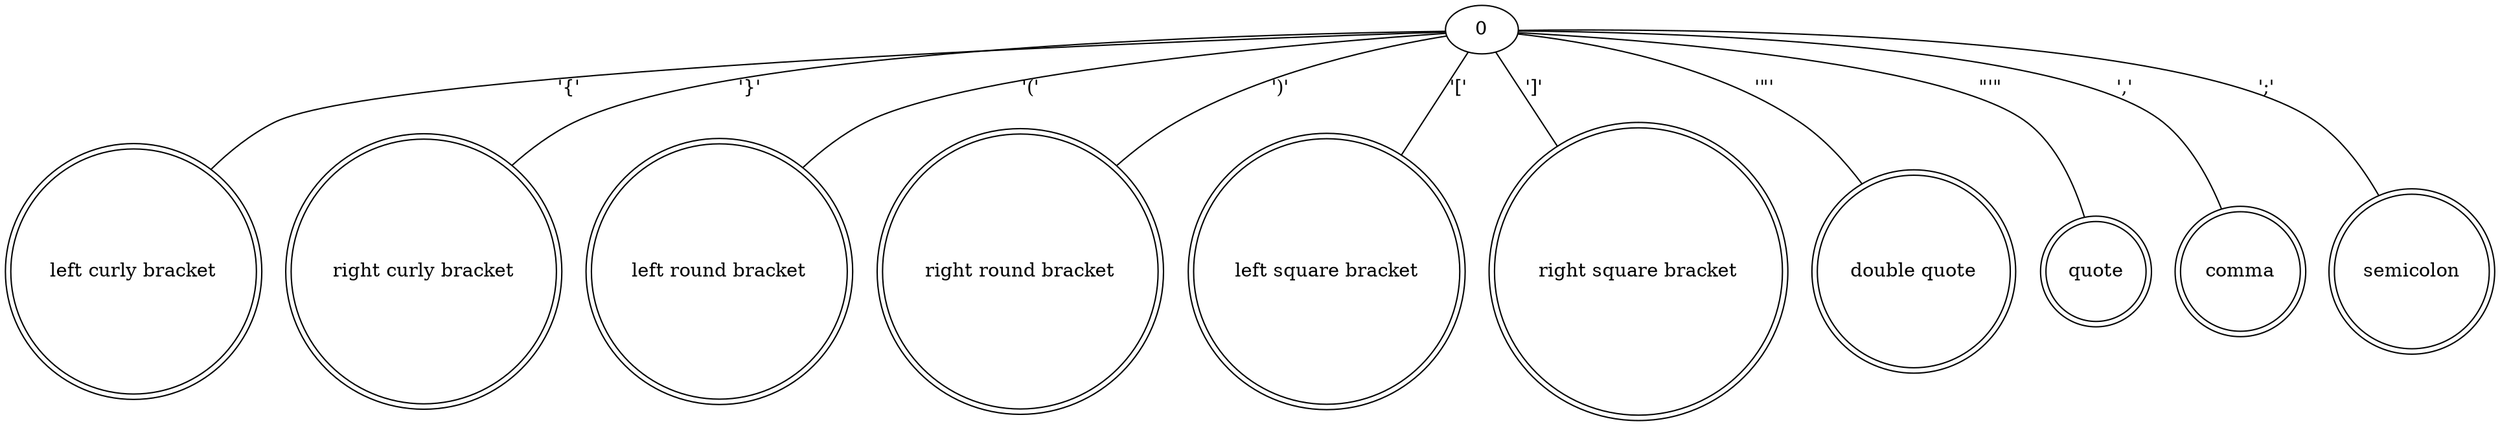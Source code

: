 graph {
	0 [label=0]
	1 [label="left curly bracket" shape=doublecircle]
	2 [label="right curly bracket" shape=doublecircle]
	3 [label="left round bracket" shape=doublecircle]
	4 [label="right round bracket" shape=doublecircle]
	5 [label="left square bracket" shape=doublecircle]
	6 [label="right square bracket" shape=doublecircle]
	7 [label="double quote" shape=doublecircle]
	8 [label=quote shape=doublecircle]
	9 [label=comma shape=doublecircle]
	10 [label=semicolon shape=doublecircle]
	0 -- 1 [label="'{'"]
	0 -- 2 [label="'}'"]
	0 -- 3 [label="'('"]
	0 -- 4 [label="')'"]
	0 -- 5 [label="'['"]
	0 -- 6 [label="']'"]
	0 -- 7 [label="'\"'"]
	0 -- 8 [label="\"'\""]
	0 -- 9 [label="','"]
	0 -- 10 [label="';'"]
}
